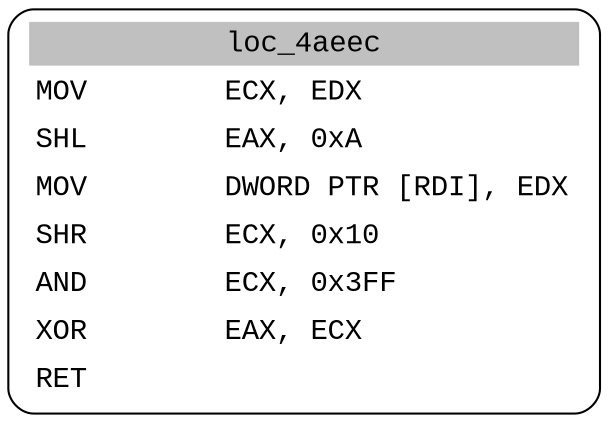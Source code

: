digraph asm_graph {
1941 [
shape="Mrecord" fontname="Courier New"label =<<table border="0" cellborder="0" cellpadding="3"><tr><td align="center" colspan="2" bgcolor="grey">loc_4aeec</td></tr><tr><td align="left">MOV        ECX, EDX</td></tr><tr><td align="left">SHL        EAX, 0xA</td></tr><tr><td align="left">MOV        DWORD PTR [RDI], EDX</td></tr><tr><td align="left">SHR        ECX, 0x10</td></tr><tr><td align="left">AND        ECX, 0x3FF</td></tr><tr><td align="left">XOR        EAX, ECX</td></tr><tr><td align="left">RET        </td></tr></table>> ];
}